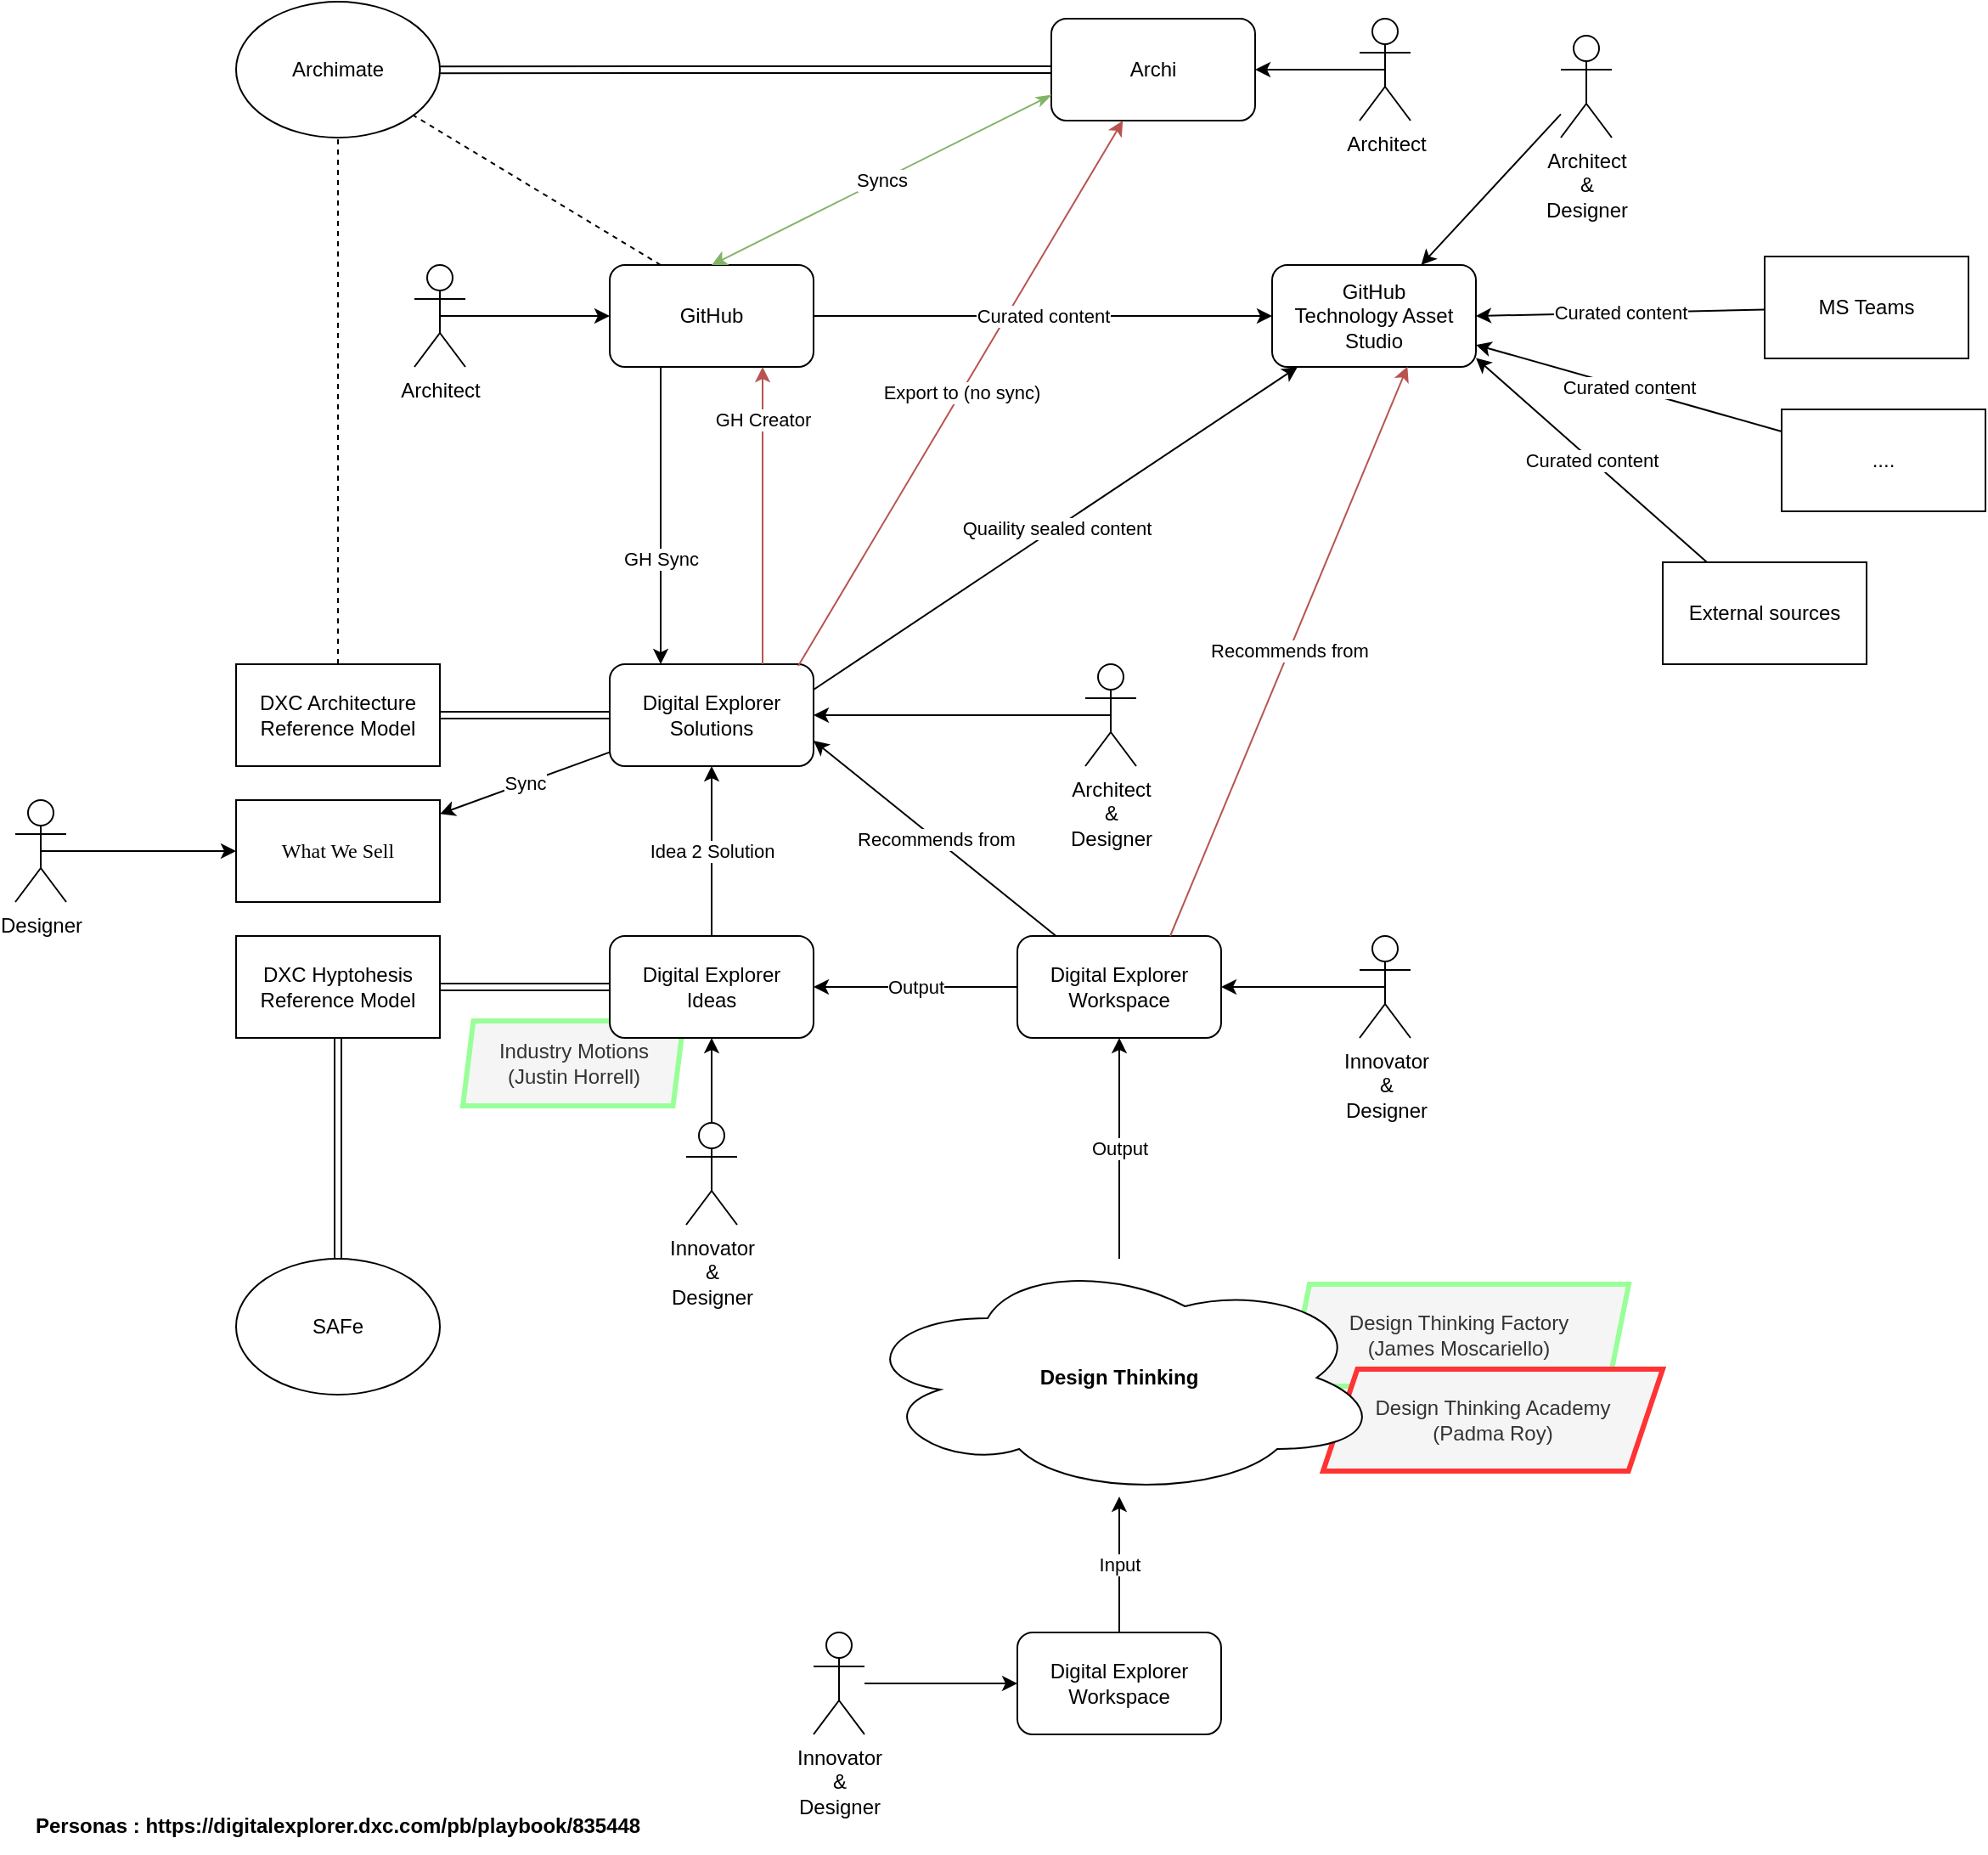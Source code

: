 <mxfile version="11.1.4" type="device"><diagram id="_tovL7VBuP4WKZHqKngZ" name="Page-1"><mxGraphModel dx="1673" dy="1111" grid="1" gridSize="10" guides="1" tooltips="1" connect="1" arrows="1" fold="1" page="1" pageScale="1" pageWidth="827" pageHeight="1169" math="0" shadow="0"><root><mxCell id="0"/><mxCell id="_cVB5ysDcnDjCBoIrtCY-95" value="Programs" parent="0"/><mxCell id="_cVB5ysDcnDjCBoIrtCY-96" value="Design Thinking Factory &lt;br&gt;(James&amp;nbsp;Moscariello)" style="shape=parallelogram;perimeter=parallelogramPerimeter;whiteSpace=wrap;html=1;fillColor=#f5f5f5;strokeColor=#99FF99;fontColor=#333333;strokeWidth=3;size=0.06;" parent="_cVB5ysDcnDjCBoIrtCY-95" vertex="1"><mxGeometry x="770" y="815" width="200" height="60" as="geometry"/></mxCell><mxCell id="_cVB5ysDcnDjCBoIrtCY-97" value="Design Thinking Academy&lt;br&gt;(Padma Roy)" style="shape=parallelogram;perimeter=parallelogramPerimeter;whiteSpace=wrap;html=1;fillColor=#f5f5f5;strokeColor=#FF3333;fontColor=#333333;strokeWidth=3;size=0.101;" parent="_cVB5ysDcnDjCBoIrtCY-95" vertex="1"><mxGeometry x="790" y="865" width="200" height="60" as="geometry"/></mxCell><mxCell id="_cVB5ysDcnDjCBoIrtCY-98" value="Industry Motions&lt;br&gt;(Justin Horrell)" style="shape=parallelogram;perimeter=parallelogramPerimeter;whiteSpace=wrap;html=1;fillColor=#f5f5f5;strokeColor=#99FF99;fontColor=#333333;strokeWidth=3;size=0.048;" parent="_cVB5ysDcnDjCBoIrtCY-95" vertex="1"><mxGeometry x="283.5" y="660" width="130" height="50" as="geometry"/></mxCell><mxCell id="1" parent="0"/><mxCell id="qcZuOxjo9xQGOaNE9S8r-15" value="...." style="rounded=0;whiteSpace=wrap;html=1;" vertex="1" parent="1"><mxGeometry x="1060" y="300" width="120" height="60" as="geometry"/></mxCell><mxCell id="_cVB5ysDcnDjCBoIrtCY-1" value="GitHub" style="rounded=1;whiteSpace=wrap;html=1;" parent="1" vertex="1"><mxGeometry x="370" y="215" width="120" height="60" as="geometry"/></mxCell><mxCell id="_cVB5ysDcnDjCBoIrtCY-2" value="Digital Explorer Solutions" style="rounded=1;whiteSpace=wrap;html=1;" parent="1" vertex="1"><mxGeometry x="370" y="450" width="120" height="60" as="geometry"/></mxCell><mxCell id="_cVB5ysDcnDjCBoIrtCY-3" value="Archi" style="rounded=1;whiteSpace=wrap;html=1;" parent="1" vertex="1"><mxGeometry x="630" y="70" width="120" height="60" as="geometry"/></mxCell><mxCell id="_cVB5ysDcnDjCBoIrtCY-5" value="DXC Architecture Reference Model" style="rounded=0;whiteSpace=wrap;html=1;" parent="1" vertex="1"><mxGeometry x="150" y="450" width="120" height="60" as="geometry"/></mxCell><mxCell id="_cVB5ysDcnDjCBoIrtCY-6" value="" style="shape=link;html=1;entryX=0;entryY=0.5;entryDx=0;entryDy=0;" parent="1" source="_cVB5ysDcnDjCBoIrtCY-5" target="_cVB5ysDcnDjCBoIrtCY-2" edge="1"><mxGeometry width="50" height="50" relative="1" as="geometry"><mxPoint x="270" y="560" as="sourcePoint"/><mxPoint x="320" y="510" as="targetPoint"/></mxGeometry></mxCell><mxCell id="_cVB5ysDcnDjCBoIrtCY-7" value="Archimate" style="ellipse;whiteSpace=wrap;html=1;" parent="1" vertex="1"><mxGeometry x="150" y="60" width="120" height="80" as="geometry"/></mxCell><mxCell id="_cVB5ysDcnDjCBoIrtCY-8" value="" style="endArrow=none;dashed=1;html=1;" parent="1" source="_cVB5ysDcnDjCBoIrtCY-5" target="_cVB5ysDcnDjCBoIrtCY-7" edge="1"><mxGeometry width="50" height="50" relative="1" as="geometry"><mxPoint x="130" y="410" as="sourcePoint"/><mxPoint x="180" y="360" as="targetPoint"/></mxGeometry></mxCell><mxCell id="_cVB5ysDcnDjCBoIrtCY-9" value="" style="shape=link;html=1;" parent="1" source="_cVB5ysDcnDjCBoIrtCY-7" target="_cVB5ysDcnDjCBoIrtCY-3" edge="1"><mxGeometry width="50" height="50" relative="1" as="geometry"><mxPoint x="530" y="160" as="sourcePoint"/><mxPoint x="580" y="110" as="targetPoint"/></mxGeometry></mxCell><mxCell id="_cVB5ysDcnDjCBoIrtCY-10" value="GH Creator" style="endArrow=classic;html=1;exitX=0.75;exitY=0;exitDx=0;exitDy=0;entryX=0.75;entryY=1;entryDx=0;entryDy=0;fillColor=#f8cecc;strokeColor=#b85450;" parent="1" source="_cVB5ysDcnDjCBoIrtCY-2" target="_cVB5ysDcnDjCBoIrtCY-1" edge="1"><mxGeometry x="0.647" width="50" height="50" relative="1" as="geometry"><mxPoint x="410" y="290" as="sourcePoint"/><mxPoint x="410" y="460" as="targetPoint"/><mxPoint as="offset"/></mxGeometry></mxCell><mxCell id="_cVB5ysDcnDjCBoIrtCY-11" value="Digital Explorer &lt;br&gt;Ideas" style="rounded=1;whiteSpace=wrap;html=1;" parent="1" vertex="1"><mxGeometry x="370" y="610" width="120" height="60" as="geometry"/></mxCell><mxCell id="_cVB5ysDcnDjCBoIrtCY-12" value="Idea 2 Solution" style="endArrow=classic;html=1;exitX=0.5;exitY=0;exitDx=0;exitDy=0;" parent="1" source="_cVB5ysDcnDjCBoIrtCY-11" target="_cVB5ysDcnDjCBoIrtCY-2" edge="1"><mxGeometry width="50" height="50" relative="1" as="geometry"><mxPoint x="430" y="600" as="sourcePoint"/><mxPoint x="470" y="290" as="targetPoint"/><mxPoint as="offset"/></mxGeometry></mxCell><mxCell id="_cVB5ysDcnDjCBoIrtCY-13" value="DXC Hyptohesis Reference Model" style="rounded=0;whiteSpace=wrap;html=1;" parent="1" vertex="1"><mxGeometry x="150" y="610" width="120" height="60" as="geometry"/></mxCell><mxCell id="_cVB5ysDcnDjCBoIrtCY-14" value="SAFe" style="ellipse;whiteSpace=wrap;html=1;" parent="1" vertex="1"><mxGeometry x="150" y="800" width="120" height="80" as="geometry"/></mxCell><mxCell id="_cVB5ysDcnDjCBoIrtCY-15" value="" style="shape=link;html=1;" parent="1" source="_cVB5ysDcnDjCBoIrtCY-14" target="_cVB5ysDcnDjCBoIrtCY-13" edge="1"><mxGeometry width="50" height="50" relative="1" as="geometry"><mxPoint x="280" y="110" as="sourcePoint"/><mxPoint x="640" y="110" as="targetPoint"/></mxGeometry></mxCell><mxCell id="_cVB5ysDcnDjCBoIrtCY-16" value="" style="shape=link;html=1;" parent="1" source="_cVB5ysDcnDjCBoIrtCY-11" target="_cVB5ysDcnDjCBoIrtCY-13" edge="1"><mxGeometry width="50" height="50" relative="1" as="geometry"><mxPoint x="220" y="810" as="sourcePoint"/><mxPoint x="220" y="680" as="targetPoint"/></mxGeometry></mxCell><mxCell id="_cVB5ysDcnDjCBoIrtCY-18" value="Export to (no sync)" style="endArrow=classic;html=1;exitX=0.925;exitY=0.017;exitDx=0;exitDy=0;fillColor=#f8cecc;strokeColor=#b85450;exitPerimeter=0;" parent="1" source="_cVB5ysDcnDjCBoIrtCY-2" target="_cVB5ysDcnDjCBoIrtCY-3" edge="1"><mxGeometry width="50" height="50" relative="1" as="geometry"><mxPoint x="670" y="630" as="sourcePoint"/><mxPoint x="720" y="580" as="targetPoint"/></mxGeometry></mxCell><mxCell id="_cVB5ysDcnDjCBoIrtCY-20" value="Syncs" style="endArrow=classicThin;html=1;exitX=0.5;exitY=0;exitDx=0;exitDy=0;entryX=0;entryY=0.75;entryDx=0;entryDy=0;endFill=1;startArrow=classic;startFill=1;fillColor=#d5e8d4;strokeColor=#82b366;" parent="1" source="_cVB5ysDcnDjCBoIrtCY-1" target="_cVB5ysDcnDjCBoIrtCY-3" edge="1"><mxGeometry width="50" height="50" relative="1" as="geometry"><mxPoint x="500" y="490" as="sourcePoint"/><mxPoint x="684.211" y="140" as="targetPoint"/></mxGeometry></mxCell><mxCell id="_cVB5ysDcnDjCBoIrtCY-22" value="Output" style="endArrow=classic;html=1;" parent="1" source="_cVB5ysDcnDjCBoIrtCY-25" target="_cVB5ysDcnDjCBoIrtCY-11" edge="1"><mxGeometry width="50" height="50" relative="1" as="geometry"><mxPoint x="450" y="740" as="sourcePoint"/><mxPoint x="500" y="690" as="targetPoint"/></mxGeometry></mxCell><mxCell id="_cVB5ysDcnDjCBoIrtCY-23" value="Digital Explorer Workspace" style="rounded=1;whiteSpace=wrap;html=1;" parent="1" vertex="1"><mxGeometry x="610" y="1020" width="120" height="60" as="geometry"/></mxCell><mxCell id="_cVB5ysDcnDjCBoIrtCY-24" value="Input" style="endArrow=classic;html=1;" parent="1" source="_cVB5ysDcnDjCBoIrtCY-23" target="_cVB5ysDcnDjCBoIrtCY-21" edge="1"><mxGeometry width="50" height="50" relative="1" as="geometry"><mxPoint x="479.085" y="820.37" as="sourcePoint"/><mxPoint x="446.875" y="680" as="targetPoint"/></mxGeometry></mxCell><mxCell id="_cVB5ysDcnDjCBoIrtCY-25" value="Digital Explorer Workspace" style="rounded=1;whiteSpace=wrap;html=1;" parent="1" vertex="1"><mxGeometry x="610" y="610" width="120" height="60" as="geometry"/></mxCell><mxCell id="_cVB5ysDcnDjCBoIrtCY-26" value="Output" style="endArrow=classic;html=1;" parent="1" source="_cVB5ysDcnDjCBoIrtCY-21" target="_cVB5ysDcnDjCBoIrtCY-25" edge="1"><mxGeometry width="50" height="50" relative="1" as="geometry"><mxPoint x="479.35" y="820.358" as="sourcePoint"/><mxPoint x="446.875" y="680" as="targetPoint"/></mxGeometry></mxCell><mxCell id="_cVB5ysDcnDjCBoIrtCY-27" value="Recommends from" style="endArrow=classic;html=1;entryX=1;entryY=0.75;entryDx=0;entryDy=0;" parent="1" source="_cVB5ysDcnDjCBoIrtCY-25" target="_cVB5ysDcnDjCBoIrtCY-2" edge="1"><mxGeometry width="50" height="50" relative="1" as="geometry"><mxPoint x="620" y="650" as="sourcePoint"/><mxPoint x="500" y="650" as="targetPoint"/></mxGeometry></mxCell><mxCell id="_cVB5ysDcnDjCBoIrtCY-21" value="Design Thinking" style="ellipse;shape=cloud;whiteSpace=wrap;html=1;fontStyle=1" parent="1" vertex="1"><mxGeometry x="515" y="800" width="310" height="140" as="geometry"/></mxCell><mxCell id="_cVB5ysDcnDjCBoIrtCY-36" value="GitHub&lt;br&gt;Technology Asset Studio" style="rounded=1;whiteSpace=wrap;html=1;" parent="1" vertex="1"><mxGeometry x="760" y="215" width="120" height="60" as="geometry"/></mxCell><mxCell id="_cVB5ysDcnDjCBoIrtCY-37" value="Quaility sealed content" style="endArrow=classic;html=1;exitX=1;exitY=0.25;exitDx=0;exitDy=0;endFill=1;startArrow=none;startFill=0;" parent="1" source="_cVB5ysDcnDjCBoIrtCY-2" target="_cVB5ysDcnDjCBoIrtCY-36" edge="1"><mxGeometry width="50" height="50" relative="1" as="geometry"><mxPoint x="550" y="470" as="sourcePoint"/><mxPoint x="600" y="420" as="targetPoint"/></mxGeometry></mxCell><mxCell id="_cVB5ysDcnDjCBoIrtCY-38" value="Curated content" style="endArrow=none;html=1;exitX=0;exitY=0.5;exitDx=0;exitDy=0;entryX=1;entryY=0.5;entryDx=0;entryDy=0;startArrow=classic;startFill=1;endFill=0;" parent="1" source="_cVB5ysDcnDjCBoIrtCY-36" target="_cVB5ysDcnDjCBoIrtCY-1" edge="1"><mxGeometry width="50" height="50" relative="1" as="geometry"><mxPoint x="500" y="490" as="sourcePoint"/><mxPoint x="830" y="290" as="targetPoint"/></mxGeometry></mxCell><mxCell id="_cVB5ysDcnDjCBoIrtCY-39" value="Recommends from" style="endArrow=classic;html=1;entryX=0.664;entryY=0.996;entryDx=0;entryDy=0;exitX=0.75;exitY=0;exitDx=0;exitDy=0;entryPerimeter=0;fillColor=#f8cecc;strokeColor=#b85450;" parent="1" source="_cVB5ysDcnDjCBoIrtCY-25" target="_cVB5ysDcnDjCBoIrtCY-36" edge="1"><mxGeometry width="50" height="50" relative="1" as="geometry"><mxPoint x="642.759" y="620" as="sourcePoint"/><mxPoint x="500" y="505" as="targetPoint"/></mxGeometry></mxCell><mxCell id="_cVB5ysDcnDjCBoIrtCY-40" value="" style="endArrow=none;dashed=1;html=1;exitX=0.25;exitY=0;exitDx=0;exitDy=0;" parent="1" source="_cVB5ysDcnDjCBoIrtCY-1" target="_cVB5ysDcnDjCBoIrtCY-7" edge="1"><mxGeometry width="50" height="50" relative="1" as="geometry"><mxPoint x="220" y="460" as="sourcePoint"/><mxPoint x="220" y="150.0" as="targetPoint"/></mxGeometry></mxCell><mxCell id="qcZuOxjo9xQGOaNE9S8r-5" value="GH Sync" style="endArrow=classic;html=1;exitX=0.25;exitY=1;exitDx=0;exitDy=0;" edge="1" parent="1" source="_cVB5ysDcnDjCBoIrtCY-1"><mxGeometry x="0.294" width="50" height="50" relative="1" as="geometry"><mxPoint x="400" y="280" as="sourcePoint"/><mxPoint x="400" y="450" as="targetPoint"/><mxPoint as="offset"/></mxGeometry></mxCell><mxCell id="qcZuOxjo9xQGOaNE9S8r-6" value="MS Teams" style="rounded=0;whiteSpace=wrap;html=1;" vertex="1" parent="1"><mxGeometry x="1050" y="210" width="120" height="60" as="geometry"/></mxCell><mxCell id="qcZuOxjo9xQGOaNE9S8r-7" value="External sources" style="rounded=0;whiteSpace=wrap;html=1;" vertex="1" parent="1"><mxGeometry x="990" y="390" width="120" height="60" as="geometry"/></mxCell><mxCell id="qcZuOxjo9xQGOaNE9S8r-8" value="Curated content" style="endArrow=none;html=1;startArrow=classic;startFill=1;endFill=0;exitX=1;exitY=0.5;exitDx=0;exitDy=0;" edge="1" parent="1" target="qcZuOxjo9xQGOaNE9S8r-6" source="_cVB5ysDcnDjCBoIrtCY-36"><mxGeometry width="50" height="50" relative="1" as="geometry"><mxPoint x="880" y="220.217" as="sourcePoint"/><mxPoint x="500" y="260" as="targetPoint"/></mxGeometry></mxCell><mxCell id="qcZuOxjo9xQGOaNE9S8r-9" value="Curated content" style="endArrow=none;html=1;startArrow=classic;startFill=1;endFill=0;" edge="1" parent="1" target="qcZuOxjo9xQGOaNE9S8r-7"><mxGeometry width="50" height="50" relative="1" as="geometry"><mxPoint x="880" y="269.783" as="sourcePoint"/><mxPoint x="1000" y="186.087" as="targetPoint"/></mxGeometry></mxCell><mxCell id="qcZuOxjo9xQGOaNE9S8r-16" value="Curated content" style="endArrow=none;html=1;startArrow=classic;startFill=1;endFill=0;" edge="1" parent="1" source="_cVB5ysDcnDjCBoIrtCY-36" target="qcZuOxjo9xQGOaNE9S8r-15"><mxGeometry width="50" height="50" relative="1" as="geometry"><mxPoint x="890.0" y="230.217" as="sourcePoint"/><mxPoint x="1017.577" y="140" as="targetPoint"/></mxGeometry></mxCell><mxCell id="qikiTRKGUjFeLJpARtDk-2" value="Sync" style="endArrow=classic;html=1;" edge="1" parent="1" source="_cVB5ysDcnDjCBoIrtCY-2" target="qikiTRKGUjFeLJpARtDk-3"><mxGeometry width="50" height="50" relative="1" as="geometry"><mxPoint x="840" y="570" as="sourcePoint"/><mxPoint x="270" y="538.182" as="targetPoint"/></mxGeometry></mxCell><mxCell id="qikiTRKGUjFeLJpARtDk-3" value="What We Sell" style="rounded=0;whiteSpace=wrap;html=1;fontFamily=Verdana;" vertex="1" parent="1"><mxGeometry x="150" y="530" width="120" height="60" as="geometry"/></mxCell><mxCell id="_cVB5ysDcnDjCBoIrtCY-48" value="Actors" parent="0"/><mxCell id="_cVB5ysDcnDjCBoIrtCY-89" value="Architect" style="shape=umlActor;verticalLabelPosition=bottom;labelBackgroundColor=#ffffff;verticalAlign=top;html=1;outlineConnect=0;" parent="_cVB5ysDcnDjCBoIrtCY-48" vertex="1"><mxGeometry x="255" y="215" width="30" height="60" as="geometry"/></mxCell><mxCell id="_cVB5ysDcnDjCBoIrtCY-90" value="Architect&lt;br&gt;&amp;amp;&lt;br&gt;Designer" style="shape=umlActor;verticalLabelPosition=bottom;labelBackgroundColor=#ffffff;verticalAlign=top;html=1;outlineConnect=0;" parent="_cVB5ysDcnDjCBoIrtCY-48" vertex="1"><mxGeometry x="650" y="450" width="30" height="60" as="geometry"/></mxCell><mxCell id="_cVB5ysDcnDjCBoIrtCY-91" value="" style="endArrow=classic;html=1;" parent="_cVB5ysDcnDjCBoIrtCY-48" edge="1" target="_cVB5ysDcnDjCBoIrtCY-1"><mxGeometry width="50" height="50" relative="1" as="geometry"><mxPoint x="270" y="245" as="sourcePoint"/><mxPoint x="250" y="250" as="targetPoint"/></mxGeometry></mxCell><mxCell id="_cVB5ysDcnDjCBoIrtCY-92" value="Innovator&lt;br&gt;&amp;amp;&lt;br&gt;Designer" style="shape=umlActor;verticalLabelPosition=bottom;labelBackgroundColor=#ffffff;verticalAlign=top;html=1;outlineConnect=0;" parent="_cVB5ysDcnDjCBoIrtCY-48" vertex="1"><mxGeometry x="415" y="720" width="30" height="60" as="geometry"/></mxCell><mxCell id="_cVB5ysDcnDjCBoIrtCY-93" value="" style="endArrow=classic;html=1;exitX=0.5;exitY=0;exitDx=0;exitDy=0;exitPerimeter=0;" parent="_cVB5ysDcnDjCBoIrtCY-48" source="_cVB5ysDcnDjCBoIrtCY-92" edge="1" target="_cVB5ysDcnDjCBoIrtCY-11"><mxGeometry width="50" height="50" relative="1" as="geometry"><mxPoint x="500" y="650" as="sourcePoint"/><mxPoint x="310" y="670" as="targetPoint"/></mxGeometry></mxCell><mxCell id="_cVB5ysDcnDjCBoIrtCY-94" value="" style="endArrow=classic;html=1;exitX=0.5;exitY=0.5;exitDx=0;exitDy=0;exitPerimeter=0;" parent="_cVB5ysDcnDjCBoIrtCY-48" source="_cVB5ysDcnDjCBoIrtCY-90" edge="1" target="_cVB5ysDcnDjCBoIrtCY-2"><mxGeometry width="50" height="50" relative="1" as="geometry"><mxPoint x="465" y="480" as="sourcePoint"/><mxPoint x="370" y="480" as="targetPoint"/></mxGeometry></mxCell><mxCell id="_cVB5ysDcnDjCBoIrtCY-99" value="Innovator&lt;br&gt;&amp;amp;&lt;br&gt;Designer" style="shape=umlActor;verticalLabelPosition=bottom;labelBackgroundColor=#ffffff;verticalAlign=top;html=1;outlineConnect=0;" parent="_cVB5ysDcnDjCBoIrtCY-48" vertex="1"><mxGeometry x="490" y="1020" width="30" height="60" as="geometry"/></mxCell><mxCell id="_cVB5ysDcnDjCBoIrtCY-100" value="" style="endArrow=classic;html=1;" parent="_cVB5ysDcnDjCBoIrtCY-48" source="_cVB5ysDcnDjCBoIrtCY-99" edge="1"><mxGeometry width="50" height="50" relative="1" as="geometry"><mxPoint x="550" y="1150" as="sourcePoint"/><mxPoint x="610" y="1050" as="targetPoint"/></mxGeometry></mxCell><mxCell id="_cVB5ysDcnDjCBoIrtCY-101" value="Innovator&lt;br&gt;&amp;amp;&lt;br&gt;Designer" style="shape=umlActor;verticalLabelPosition=bottom;labelBackgroundColor=#ffffff;verticalAlign=top;html=1;outlineConnect=0;" parent="_cVB5ysDcnDjCBoIrtCY-48" vertex="1"><mxGeometry x="811.5" y="610" width="30" height="60" as="geometry"/></mxCell><mxCell id="_cVB5ysDcnDjCBoIrtCY-102" value="" style="endArrow=classic;html=1;exitX=0.5;exitY=0.5;exitDx=0;exitDy=0;exitPerimeter=0;" parent="_cVB5ysDcnDjCBoIrtCY-48" source="_cVB5ysDcnDjCBoIrtCY-101" edge="1" target="_cVB5ysDcnDjCBoIrtCY-25"><mxGeometry width="50" height="50" relative="1" as="geometry"><mxPoint x="320" y="750" as="sourcePoint"/><mxPoint x="610" y="640" as="targetPoint"/></mxGeometry></mxCell><mxCell id="qcZuOxjo9xQGOaNE9S8r-10" value="Architect&lt;br&gt;&amp;amp;&lt;br&gt;Designer" style="shape=umlActor;verticalLabelPosition=bottom;labelBackgroundColor=#ffffff;verticalAlign=top;html=1;outlineConnect=0;" vertex="1" parent="_cVB5ysDcnDjCBoIrtCY-48"><mxGeometry x="930" y="80" width="30" height="60" as="geometry"/></mxCell><mxCell id="qcZuOxjo9xQGOaNE9S8r-11" value="" style="endArrow=classic;html=1;" edge="1" parent="_cVB5ysDcnDjCBoIrtCY-48" source="qcZuOxjo9xQGOaNE9S8r-10" target="_cVB5ysDcnDjCBoIrtCY-36"><mxGeometry width="50" height="50" relative="1" as="geometry"><mxPoint x="555" y="490" as="sourcePoint"/><mxPoint x="380" y="490" as="targetPoint"/></mxGeometry></mxCell><mxCell id="qcZuOxjo9xQGOaNE9S8r-12" value="Architect" style="shape=umlActor;verticalLabelPosition=bottom;labelBackgroundColor=#ffffff;verticalAlign=top;html=1;outlineConnect=0;" vertex="1" parent="_cVB5ysDcnDjCBoIrtCY-48"><mxGeometry x="811.5" y="70" width="30" height="60" as="geometry"/></mxCell><mxCell id="qcZuOxjo9xQGOaNE9S8r-13" value="" style="endArrow=classic;html=1;exitX=0.5;exitY=0.5;exitDx=0;exitDy=0;exitPerimeter=0;" edge="1" parent="_cVB5ysDcnDjCBoIrtCY-48" source="qcZuOxjo9xQGOaNE9S8r-12" target="_cVB5ysDcnDjCBoIrtCY-3"><mxGeometry width="50" height="50" relative="1" as="geometry"><mxPoint x="185" y="260" as="sourcePoint"/><mxPoint x="260" y="260" as="targetPoint"/></mxGeometry></mxCell><UserObject label="Personas : https://digitalexplorer.dxc.com/pb/playbook/835448" link="https://digitalexplorer.dxc.com/pb/playbook/835448" id="qcZuOxjo9xQGOaNE9S8r-14"><mxCell style="text;html=1;fontStyle=1" vertex="1" parent="_cVB5ysDcnDjCBoIrtCY-48"><mxGeometry x="30" y="1120" width="400" height="30" as="geometry"/></mxCell></UserObject><mxCell id="qikiTRKGUjFeLJpARtDk-4" value="Designer" style="shape=umlActor;verticalLabelPosition=bottom;labelBackgroundColor=#ffffff;verticalAlign=top;html=1;outlineConnect=0;" vertex="1" parent="_cVB5ysDcnDjCBoIrtCY-48"><mxGeometry x="20" y="530" width="30" height="60" as="geometry"/></mxCell><mxCell id="qikiTRKGUjFeLJpARtDk-5" value="" style="endArrow=classic;html=1;exitX=0.5;exitY=0.5;exitDx=0;exitDy=0;exitPerimeter=0;" edge="1" parent="_cVB5ysDcnDjCBoIrtCY-48" source="qikiTRKGUjFeLJpARtDk-4" target="qikiTRKGUjFeLJpARtDk-3"><mxGeometry width="50" height="50" relative="1" as="geometry"><mxPoint x="715" y="650" as="sourcePoint"/><mxPoint x="620" y="650" as="targetPoint"/></mxGeometry></mxCell></root></mxGraphModel></diagram></mxfile>